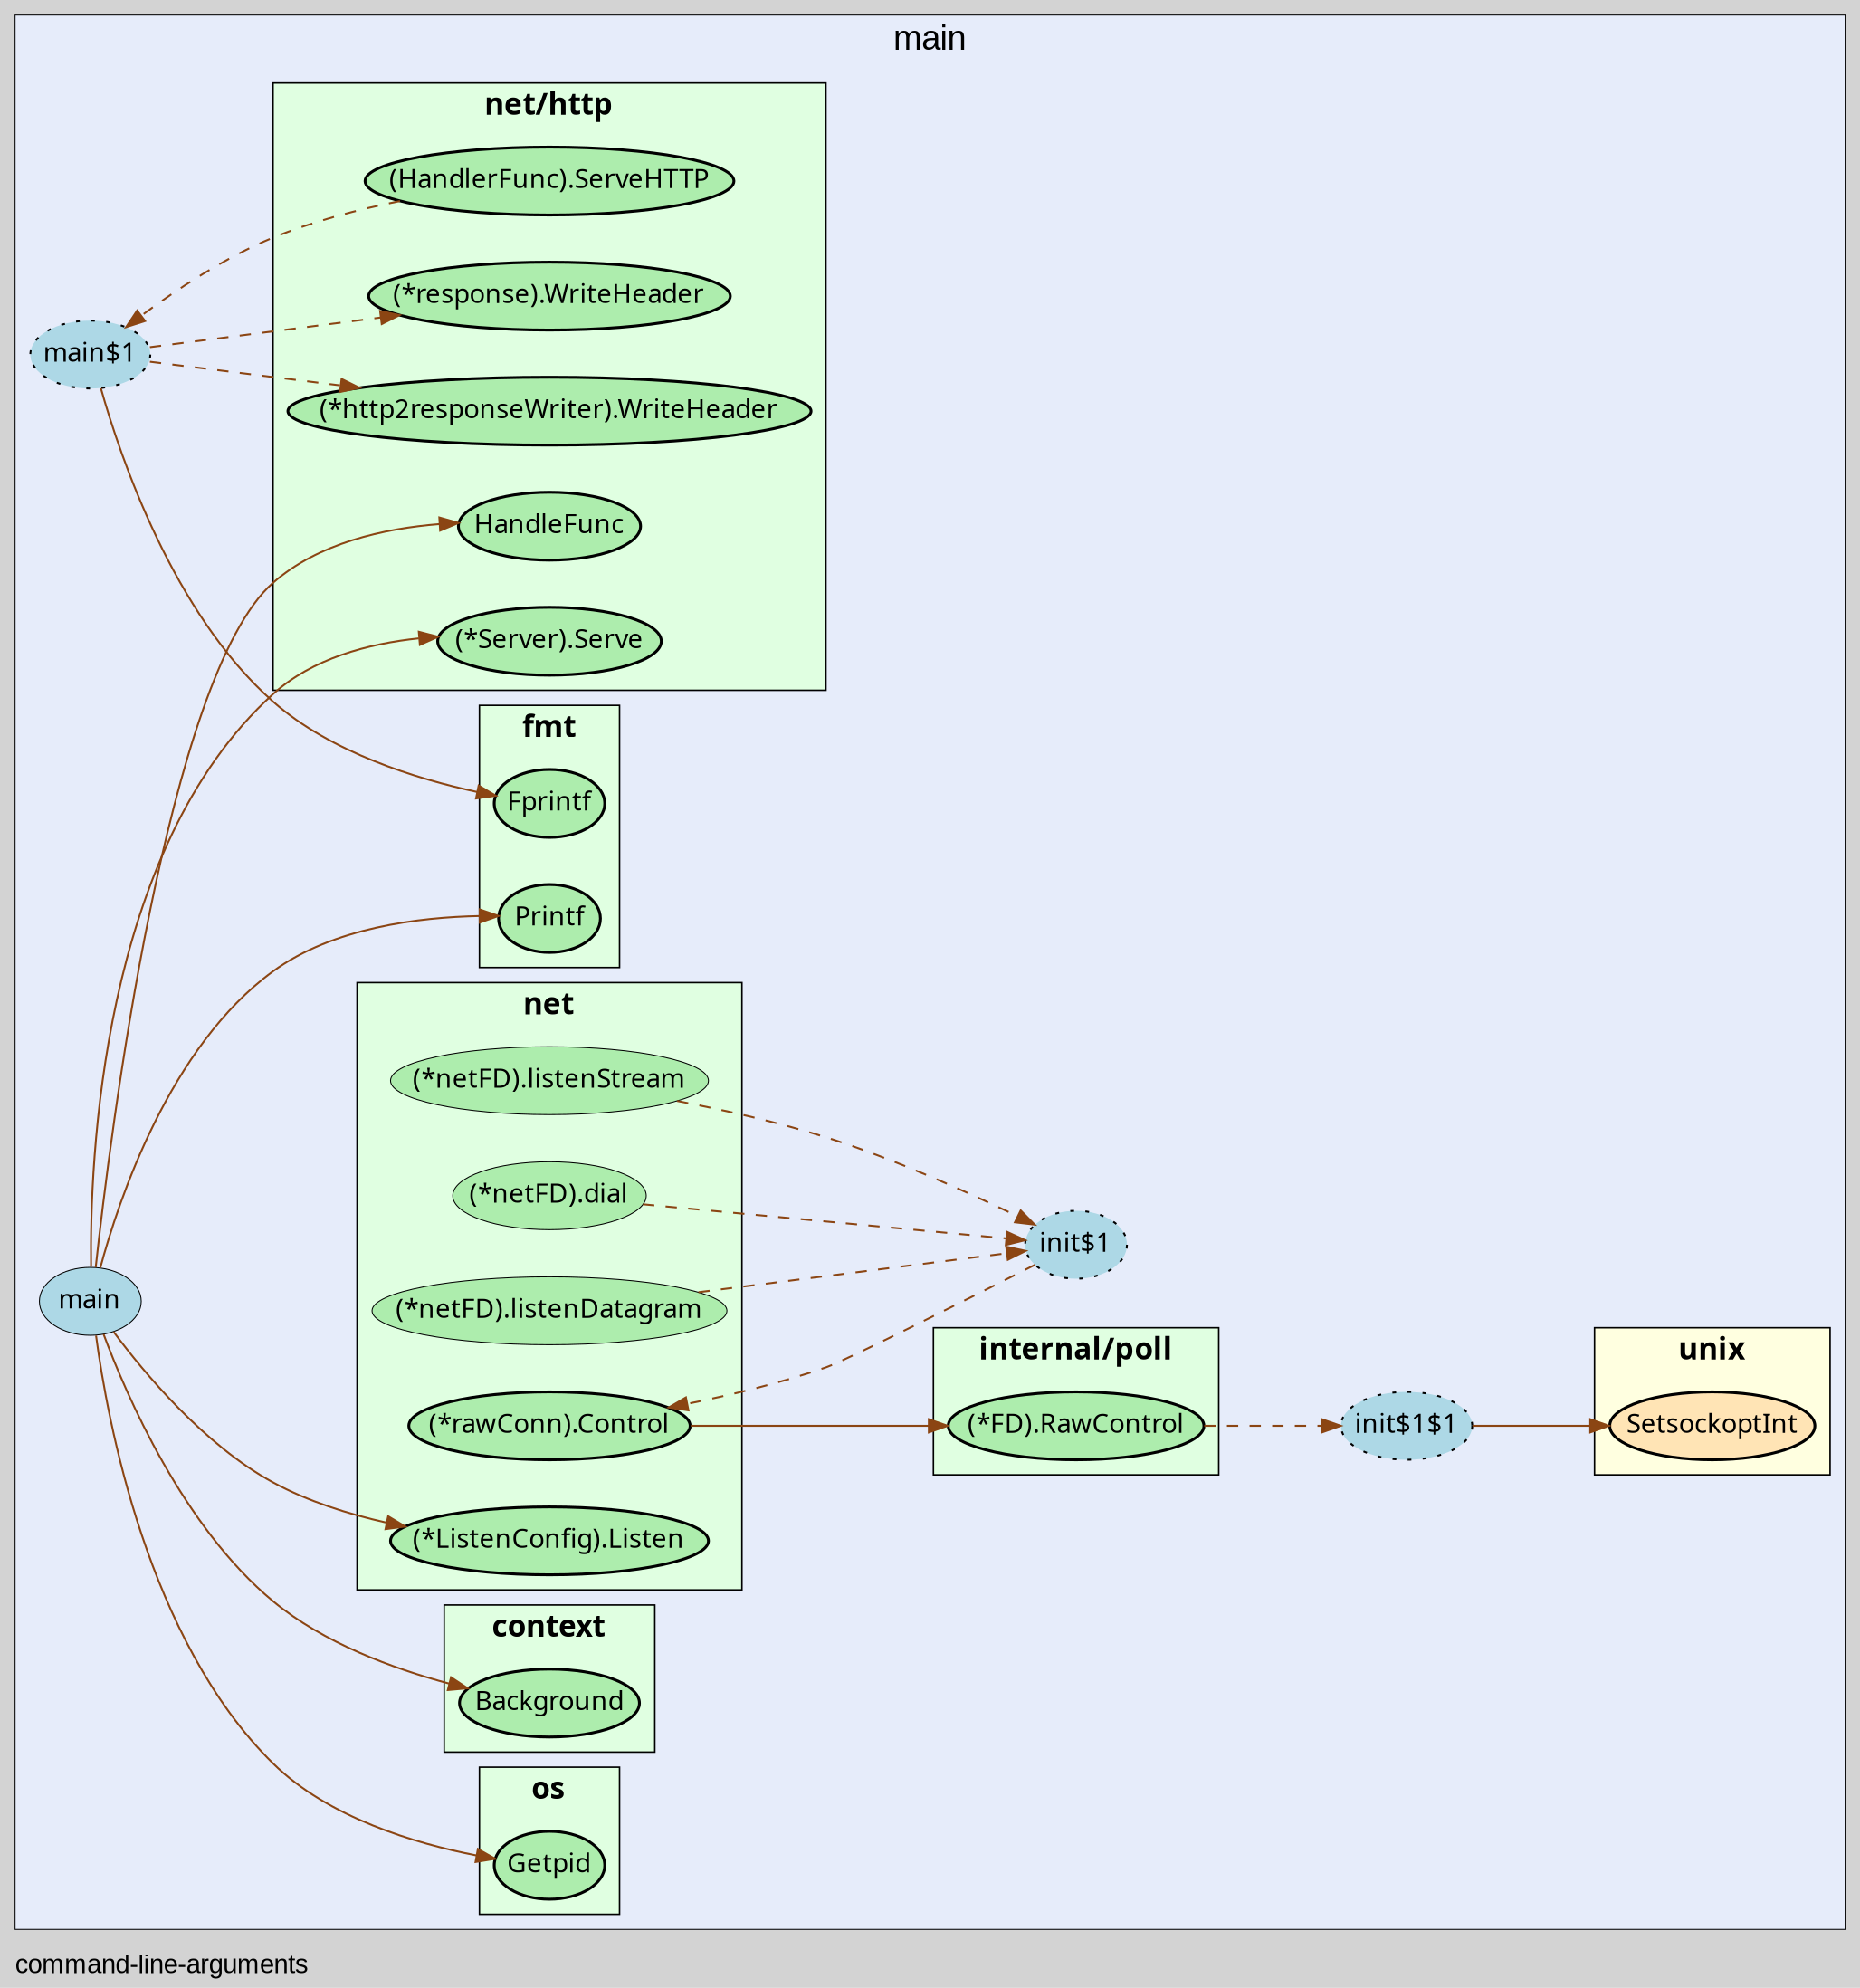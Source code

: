 digraph gocallvis {
    label="command-line-arguments";
    labeljust="l";
    fontname="Arial";
    fontsize="14";
    rankdir="LR";
    bgcolor="lightgray";
    style="solid";
    penwidth="0.5";
    pad="0.0";
    nodesep="0.35";

    node [shape="ellipse" style="filled" fillcolor="honeydew" fontname="Verdana" penwidth="1.0" margin="0.05,0.0"];
    edge [minlen="2"]

    subgraph "cluster_focus" {
        labeljust="c";
fontsize="18";
bgcolor="#e6ecfa";
label="main";
labelloc="t";
        
        "command-line-arguments.init$1$1" [ fillcolor="lightblue" label="init$1$1" style="dotted,filled" ]
        "command-line-arguments.init$1" [ fillcolor="lightblue" label="init$1" style="dotted,filled" ]
        "command-line-arguments.main$1" [ fillcolor="lightblue" label="main$1" style="dotted,filled" ]
        "command-line-arguments.main" [ fillcolor="lightblue" label="main" penwidth="0.5" ]
        
        subgraph "cluster_context" {
        URL="/?f=context";
tooltip="package: context";
fillcolor="#E0FFE1";
rank="sink";
label="context";
fontname="Tahoma bold";
penwidth="0.8";
fontsize="16";
style="filled";
        
        "context.Background" [ fillcolor="#adedad" label="Background" penwidth="1.5" ]
        
    }

        subgraph "cluster_fmt" {
        URL="/?f=fmt";
tooltip="package: fmt";
penwidth="0.8";
fontsize="16";
style="filled";
fillcolor="#E0FFE1";
rank="sink";
fontname="Tahoma bold";
label="fmt";
        
        "fmt.Fprintf" [ fillcolor="#adedad" label="Fprintf" penwidth="1.5" ]
        "fmt.Printf" [ penwidth="1.5" fillcolor="#adedad" label="Printf" ]
        
    }

        subgraph "cluster_golang.org/x/sys/unix" {
        URL="/?f=golang.org/x/sys/unix";
fillcolor="lightyellow";
rank="sink";
label="unix";
fontname="Tahoma bold";
tooltip="package: golang.org/x/sys/unix";
penwidth="0.8";
fontsize="16";
style="filled";
        
        "golang.org/x/sys/unix.SetsockoptInt" [ label="SetsockoptInt" penwidth="1.5" fillcolor="moccasin" ]
        
    }

        subgraph "cluster_internal/poll" {
        penwidth="0.8";
fontsize="16";
fillcolor="#E0FFE1";
fontname="Tahoma bold";
rank="sink";
label="internal/poll";
style="filled";
URL="/?f=internal/poll";
tooltip="package: internal/poll";
        
        "(*internal/poll.FD).RawControl" [ fillcolor="#adedad" label="(*FD).RawControl" penwidth="1.5" ]
        
    }

        subgraph "cluster_net" {
        fontsize="16";
fillcolor="#E0FFE1";
fontname="Tahoma bold";
rank="sink";
tooltip="package: net";
penwidth="0.8";
label="net";
URL="/?f=net";
style="filled";
        
        "(*net.rawConn).Control" [ fillcolor="#adedad" label="(*rawConn).Control" penwidth="1.5" ]
        "(*net.netFD).dial" [ label="(*netFD).dial" penwidth="0.5" fillcolor="#adedad" ]
        "(*net.netFD).listenStream" [ fillcolor="#adedad" label="(*netFD).listenStream" penwidth="0.5" ]
        "(*net.netFD).listenDatagram" [ fillcolor="#adedad" label="(*netFD).listenDatagram" penwidth="0.5" ]
        "(*net.ListenConfig).Listen" [ penwidth="1.5" fillcolor="#adedad" label="(*ListenConfig).Listen" ]
        
    }

        subgraph "cluster_net/http" {
        penwidth="0.8";
fontsize="16";
rank="sink";
URL="/?f=net/http";
tooltip="package: net/http";
style="filled";
fillcolor="#E0FFE1";
fontname="Tahoma bold";
label="net/http";
        
        "(*net/http.response).WriteHeader" [ fillcolor="#adedad" label="(*response).WriteHeader" penwidth="1.5" ]
        "(*net/http.http2responseWriter).WriteHeader" [ fillcolor="#adedad" label="(*http2responseWriter).WriteHeader" penwidth="1.5" ]
        "(net/http.HandlerFunc).ServeHTTP" [ fillcolor="#adedad" label="(HandlerFunc).ServeHTTP" penwidth="1.5" ]
        "net/http.HandleFunc" [ fillcolor="#adedad" label="HandleFunc" penwidth="1.5" ]
        "(*net/http.Server).Serve" [ fillcolor="#adedad" label="(*Server).Serve" penwidth="1.5" ]
        
    }

        subgraph "cluster_os" {
        fontsize="16";
fillcolor="#E0FFE1";
tooltip="package: os";
penwidth="0.8";
style="filled";
fontname="Tahoma bold";
rank="sink";
label="os";
URL="/?f=os";
        
        "os.Getpid" [ fillcolor="#adedad" label="Getpid" penwidth="1.5" ]
        
    }

    }

    "command-line-arguments.init$1$1" -> "golang.org/x/sys/unix.SetsockoptInt" [ color="saddlebrown" ]
    "(*internal/poll.FD).RawControl" -> "command-line-arguments.init$1$1" [ style="dashed" color="saddlebrown" ]
    "(*net.rawConn).Control" -> "(*internal/poll.FD).RawControl" [ color="saddlebrown" ]
    "command-line-arguments.init$1" -> "(*net.rawConn).Control" [ style="dashed" color="saddlebrown" ]
    "(*net.netFD).dial" -> "command-line-arguments.init$1" [ style="dashed" color="saddlebrown" ]
    "(*net.netFD).listenStream" -> "command-line-arguments.init$1" [ style="dashed" color="saddlebrown" ]
    "(*net.netFD).listenDatagram" -> "command-line-arguments.init$1" [ style="dashed" color="saddlebrown" ]
    "command-line-arguments.main$1" -> "fmt.Fprintf" [ color="saddlebrown" ]
    "command-line-arguments.main$1" -> "(*net/http.response).WriteHeader" [ style="dashed" color="saddlebrown" ]
    "command-line-arguments.main$1" -> "(*net/http.http2responseWriter).WriteHeader" [ style="dashed" color="saddlebrown" ]
    "(net/http.HandlerFunc).ServeHTTP" -> "command-line-arguments.main$1" [ style="dashed" color="saddlebrown" ]
    "command-line-arguments.main" -> "os.Getpid" [ color="saddlebrown" ]
    "command-line-arguments.main" -> "context.Background" [ color="saddlebrown" ]
    "command-line-arguments.main" -> "(*net.ListenConfig).Listen" [ color="saddlebrown" ]
    "command-line-arguments.main" -> "net/http.HandleFunc" [ color="saddlebrown" ]
    "command-line-arguments.main" -> "fmt.Printf" [ color="saddlebrown" ]
    "command-line-arguments.main" -> "(*net/http.Server).Serve" [ color="saddlebrown" ]
}
